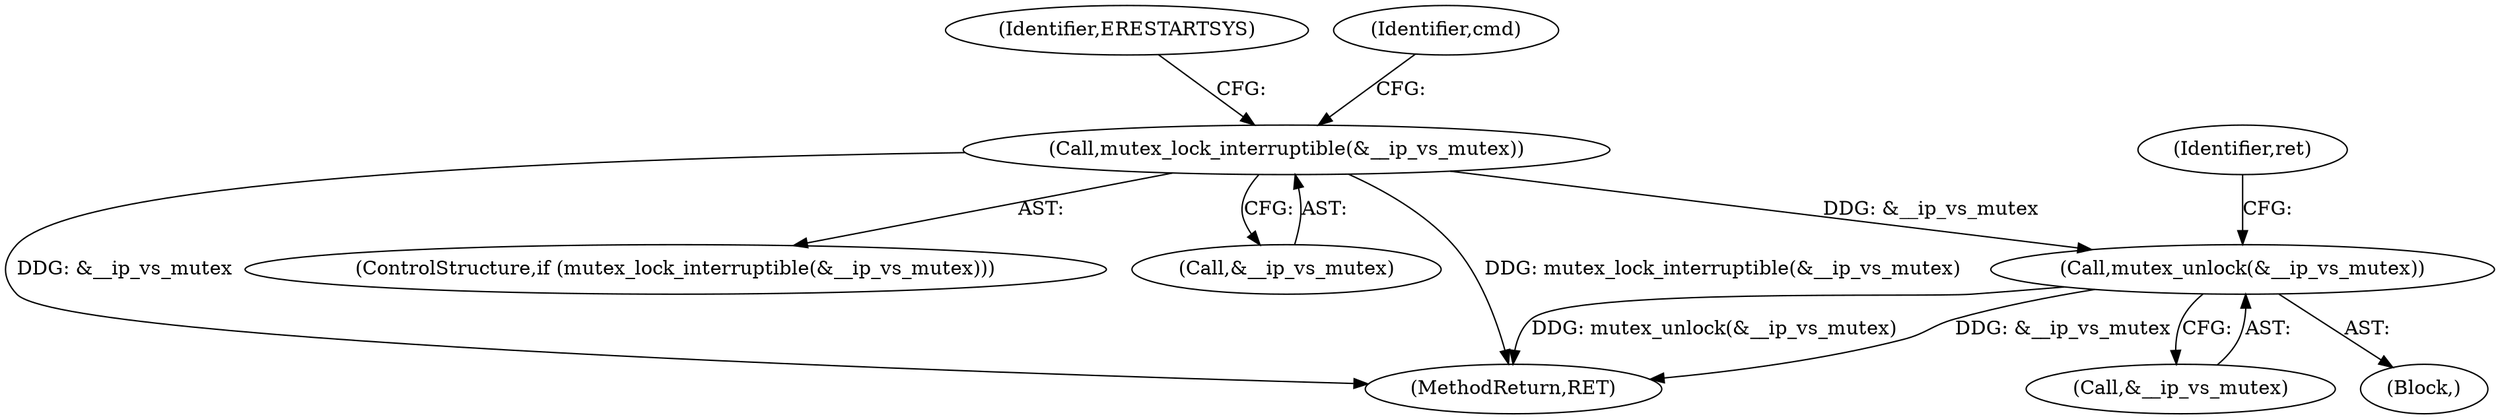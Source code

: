 digraph "0_linux_04bcef2a83f40c6db24222b27a52892cba39dffb@API" {
"1000493" [label="(Call,mutex_unlock(&__ip_vs_mutex))"];
"1000152" [label="(Call,mutex_lock_interruptible(&__ip_vs_mutex))"];
"1000497" [label="(Identifier,ret)"];
"1000498" [label="(MethodReturn,RET)"];
"1000151" [label="(ControlStructure,if (mutex_lock_interruptible(&__ip_vs_mutex)))"];
"1000153" [label="(Call,&__ip_vs_mutex)"];
"1000157" [label="(Identifier,ERESTARTSYS)"];
"1000159" [label="(Identifier,cmd)"];
"1000105" [label="(Block,)"];
"1000152" [label="(Call,mutex_lock_interruptible(&__ip_vs_mutex))"];
"1000494" [label="(Call,&__ip_vs_mutex)"];
"1000493" [label="(Call,mutex_unlock(&__ip_vs_mutex))"];
"1000493" -> "1000105"  [label="AST: "];
"1000493" -> "1000494"  [label="CFG: "];
"1000494" -> "1000493"  [label="AST: "];
"1000497" -> "1000493"  [label="CFG: "];
"1000493" -> "1000498"  [label="DDG: &__ip_vs_mutex"];
"1000493" -> "1000498"  [label="DDG: mutex_unlock(&__ip_vs_mutex)"];
"1000152" -> "1000493"  [label="DDG: &__ip_vs_mutex"];
"1000152" -> "1000151"  [label="AST: "];
"1000152" -> "1000153"  [label="CFG: "];
"1000153" -> "1000152"  [label="AST: "];
"1000157" -> "1000152"  [label="CFG: "];
"1000159" -> "1000152"  [label="CFG: "];
"1000152" -> "1000498"  [label="DDG: mutex_lock_interruptible(&__ip_vs_mutex)"];
"1000152" -> "1000498"  [label="DDG: &__ip_vs_mutex"];
}
